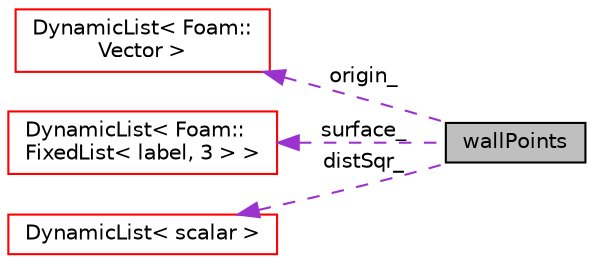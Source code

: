 digraph "wallPoints"
{
  bgcolor="transparent";
  edge [fontname="Helvetica",fontsize="10",labelfontname="Helvetica",labelfontsize="10"];
  node [fontname="Helvetica",fontsize="10",shape=record];
  rankdir="LR";
  Node1 [label="wallPoints",height=0.2,width=0.4,color="black", fillcolor="grey75", style="filled" fontcolor="black"];
  Node2 -> Node1 [dir="back",color="darkorchid3",fontsize="10",style="dashed",label=" origin_" ,fontname="Helvetica"];
  Node2 [label="DynamicList\< Foam::\lVector \>",height=0.2,width=0.4,color="red",URL="$classFoam_1_1DynamicList.html"];
  Node3 -> Node1 [dir="back",color="darkorchid3",fontsize="10",style="dashed",label=" surface_" ,fontname="Helvetica"];
  Node3 [label="DynamicList\< Foam::\lFixedList\< label, 3 \> \>",height=0.2,width=0.4,color="red",URL="$classFoam_1_1DynamicList.html"];
  Node4 -> Node1 [dir="back",color="darkorchid3",fontsize="10",style="dashed",label=" distSqr_" ,fontname="Helvetica"];
  Node4 [label="DynamicList\< scalar \>",height=0.2,width=0.4,color="red",URL="$classFoam_1_1DynamicList.html"];
}
